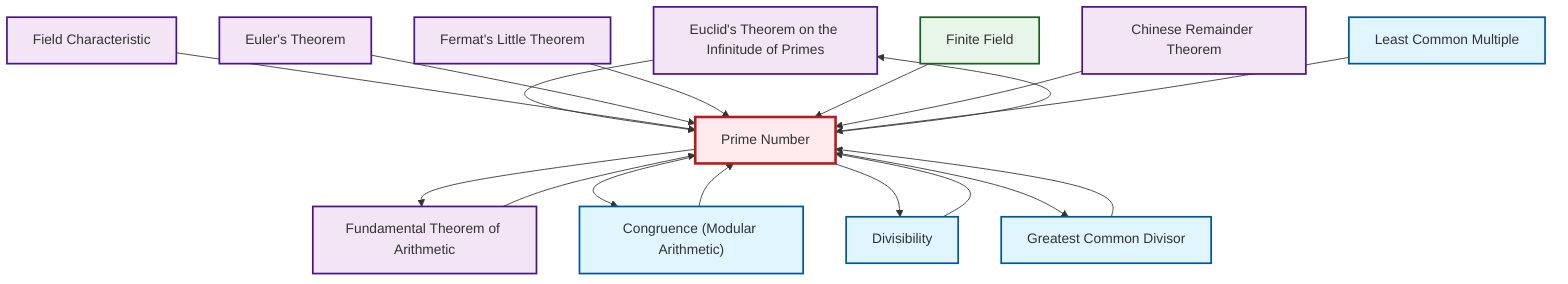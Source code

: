 graph TD
    classDef definition fill:#e1f5fe,stroke:#01579b,stroke-width:2px
    classDef theorem fill:#f3e5f5,stroke:#4a148c,stroke-width:2px
    classDef axiom fill:#fff3e0,stroke:#e65100,stroke-width:2px
    classDef example fill:#e8f5e9,stroke:#1b5e20,stroke-width:2px
    classDef current fill:#ffebee,stroke:#b71c1c,stroke-width:3px
    thm-euclid-infinitude-primes["Euclid's Theorem on the Infinitude of Primes"]:::theorem
    thm-fundamental-arithmetic["Fundamental Theorem of Arithmetic"]:::theorem
    thm-euler["Euler's Theorem"]:::theorem
    ex-finite-field["Finite Field"]:::example
    thm-fermat-little["Fermat's Little Theorem"]:::theorem
    def-gcd["Greatest Common Divisor"]:::definition
    thm-field-characteristic["Field Characteristic"]:::theorem
    def-divisibility["Divisibility"]:::definition
    def-congruence["Congruence (Modular Arithmetic)"]:::definition
    thm-chinese-remainder["Chinese Remainder Theorem"]:::theorem
    def-prime["Prime Number"]:::definition
    def-lcm["Least Common Multiple"]:::definition
    thm-euclid-infinitude-primes --> def-prime
    def-prime --> thm-euclid-infinitude-primes
    def-prime --> thm-fundamental-arithmetic
    def-gcd --> def-prime
    def-prime --> def-congruence
    thm-field-characteristic --> def-prime
    thm-euler --> def-prime
    thm-fermat-little --> def-prime
    thm-fundamental-arithmetic --> def-prime
    def-divisibility --> def-prime
    ex-finite-field --> def-prime
    def-congruence --> def-prime
    thm-chinese-remainder --> def-prime
    def-lcm --> def-prime
    def-prime --> def-divisibility
    def-prime --> def-gcd
    class def-prime current